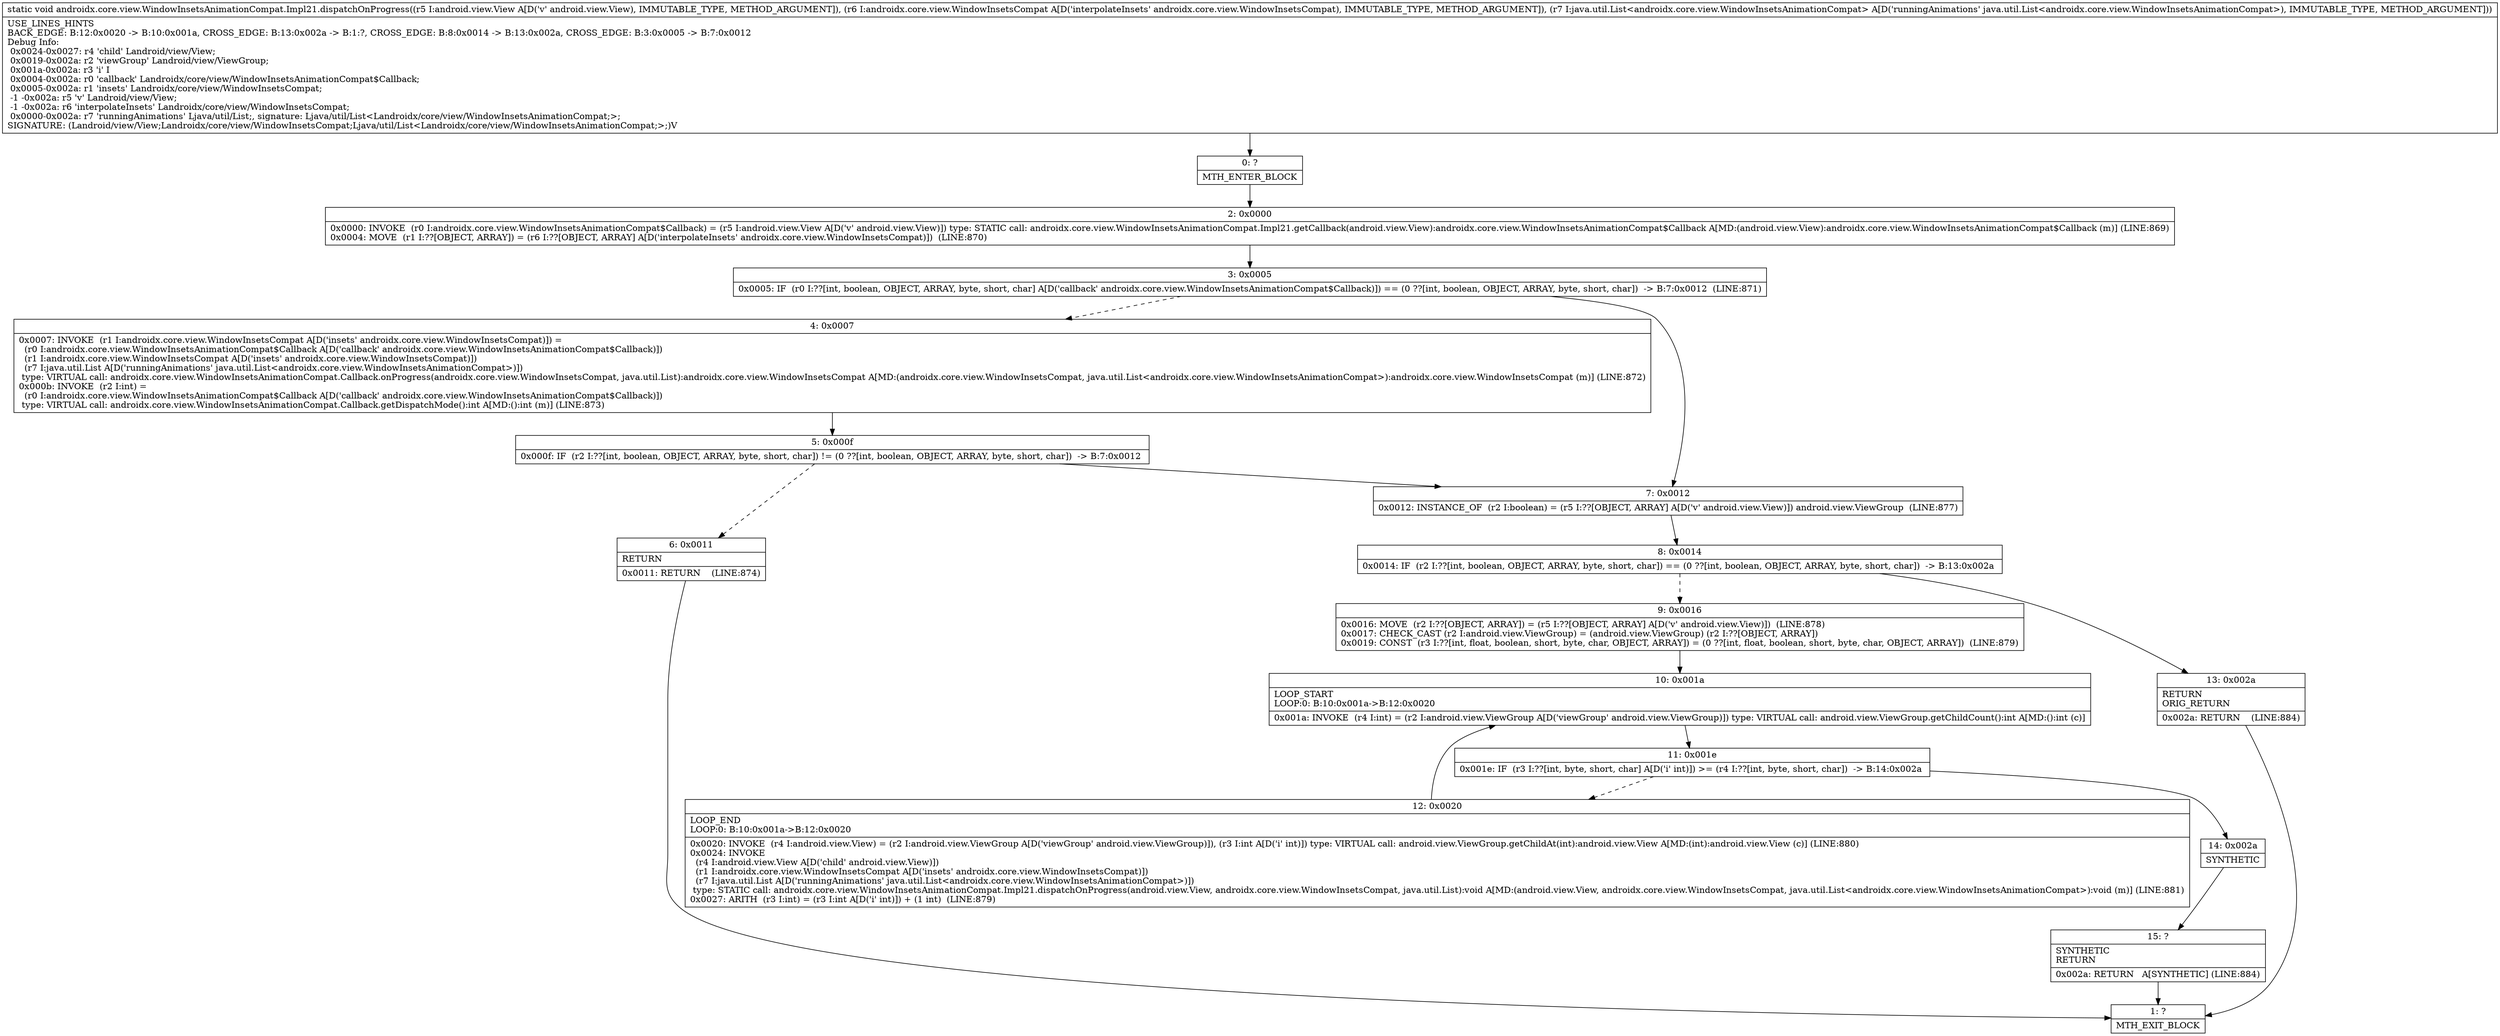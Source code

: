 digraph "CFG forandroidx.core.view.WindowInsetsAnimationCompat.Impl21.dispatchOnProgress(Landroid\/view\/View;Landroidx\/core\/view\/WindowInsetsCompat;Ljava\/util\/List;)V" {
Node_0 [shape=record,label="{0\:\ ?|MTH_ENTER_BLOCK\l}"];
Node_2 [shape=record,label="{2\:\ 0x0000|0x0000: INVOKE  (r0 I:androidx.core.view.WindowInsetsAnimationCompat$Callback) = (r5 I:android.view.View A[D('v' android.view.View)]) type: STATIC call: androidx.core.view.WindowInsetsAnimationCompat.Impl21.getCallback(android.view.View):androidx.core.view.WindowInsetsAnimationCompat$Callback A[MD:(android.view.View):androidx.core.view.WindowInsetsAnimationCompat$Callback (m)] (LINE:869)\l0x0004: MOVE  (r1 I:??[OBJECT, ARRAY]) = (r6 I:??[OBJECT, ARRAY] A[D('interpolateInsets' androidx.core.view.WindowInsetsCompat)])  (LINE:870)\l}"];
Node_3 [shape=record,label="{3\:\ 0x0005|0x0005: IF  (r0 I:??[int, boolean, OBJECT, ARRAY, byte, short, char] A[D('callback' androidx.core.view.WindowInsetsAnimationCompat$Callback)]) == (0 ??[int, boolean, OBJECT, ARRAY, byte, short, char])  \-\> B:7:0x0012  (LINE:871)\l}"];
Node_4 [shape=record,label="{4\:\ 0x0007|0x0007: INVOKE  (r1 I:androidx.core.view.WindowInsetsCompat A[D('insets' androidx.core.view.WindowInsetsCompat)]) = \l  (r0 I:androidx.core.view.WindowInsetsAnimationCompat$Callback A[D('callback' androidx.core.view.WindowInsetsAnimationCompat$Callback)])\l  (r1 I:androidx.core.view.WindowInsetsCompat A[D('insets' androidx.core.view.WindowInsetsCompat)])\l  (r7 I:java.util.List A[D('runningAnimations' java.util.List\<androidx.core.view.WindowInsetsAnimationCompat\>)])\l type: VIRTUAL call: androidx.core.view.WindowInsetsAnimationCompat.Callback.onProgress(androidx.core.view.WindowInsetsCompat, java.util.List):androidx.core.view.WindowInsetsCompat A[MD:(androidx.core.view.WindowInsetsCompat, java.util.List\<androidx.core.view.WindowInsetsAnimationCompat\>):androidx.core.view.WindowInsetsCompat (m)] (LINE:872)\l0x000b: INVOKE  (r2 I:int) = \l  (r0 I:androidx.core.view.WindowInsetsAnimationCompat$Callback A[D('callback' androidx.core.view.WindowInsetsAnimationCompat$Callback)])\l type: VIRTUAL call: androidx.core.view.WindowInsetsAnimationCompat.Callback.getDispatchMode():int A[MD:():int (m)] (LINE:873)\l}"];
Node_5 [shape=record,label="{5\:\ 0x000f|0x000f: IF  (r2 I:??[int, boolean, OBJECT, ARRAY, byte, short, char]) != (0 ??[int, boolean, OBJECT, ARRAY, byte, short, char])  \-\> B:7:0x0012 \l}"];
Node_6 [shape=record,label="{6\:\ 0x0011|RETURN\l|0x0011: RETURN    (LINE:874)\l}"];
Node_1 [shape=record,label="{1\:\ ?|MTH_EXIT_BLOCK\l}"];
Node_7 [shape=record,label="{7\:\ 0x0012|0x0012: INSTANCE_OF  (r2 I:boolean) = (r5 I:??[OBJECT, ARRAY] A[D('v' android.view.View)]) android.view.ViewGroup  (LINE:877)\l}"];
Node_8 [shape=record,label="{8\:\ 0x0014|0x0014: IF  (r2 I:??[int, boolean, OBJECT, ARRAY, byte, short, char]) == (0 ??[int, boolean, OBJECT, ARRAY, byte, short, char])  \-\> B:13:0x002a \l}"];
Node_9 [shape=record,label="{9\:\ 0x0016|0x0016: MOVE  (r2 I:??[OBJECT, ARRAY]) = (r5 I:??[OBJECT, ARRAY] A[D('v' android.view.View)])  (LINE:878)\l0x0017: CHECK_CAST (r2 I:android.view.ViewGroup) = (android.view.ViewGroup) (r2 I:??[OBJECT, ARRAY]) \l0x0019: CONST  (r3 I:??[int, float, boolean, short, byte, char, OBJECT, ARRAY]) = (0 ??[int, float, boolean, short, byte, char, OBJECT, ARRAY])  (LINE:879)\l}"];
Node_10 [shape=record,label="{10\:\ 0x001a|LOOP_START\lLOOP:0: B:10:0x001a\-\>B:12:0x0020\l|0x001a: INVOKE  (r4 I:int) = (r2 I:android.view.ViewGroup A[D('viewGroup' android.view.ViewGroup)]) type: VIRTUAL call: android.view.ViewGroup.getChildCount():int A[MD:():int (c)]\l}"];
Node_11 [shape=record,label="{11\:\ 0x001e|0x001e: IF  (r3 I:??[int, byte, short, char] A[D('i' int)]) \>= (r4 I:??[int, byte, short, char])  \-\> B:14:0x002a \l}"];
Node_12 [shape=record,label="{12\:\ 0x0020|LOOP_END\lLOOP:0: B:10:0x001a\-\>B:12:0x0020\l|0x0020: INVOKE  (r4 I:android.view.View) = (r2 I:android.view.ViewGroup A[D('viewGroup' android.view.ViewGroup)]), (r3 I:int A[D('i' int)]) type: VIRTUAL call: android.view.ViewGroup.getChildAt(int):android.view.View A[MD:(int):android.view.View (c)] (LINE:880)\l0x0024: INVOKE  \l  (r4 I:android.view.View A[D('child' android.view.View)])\l  (r1 I:androidx.core.view.WindowInsetsCompat A[D('insets' androidx.core.view.WindowInsetsCompat)])\l  (r7 I:java.util.List A[D('runningAnimations' java.util.List\<androidx.core.view.WindowInsetsAnimationCompat\>)])\l type: STATIC call: androidx.core.view.WindowInsetsAnimationCompat.Impl21.dispatchOnProgress(android.view.View, androidx.core.view.WindowInsetsCompat, java.util.List):void A[MD:(android.view.View, androidx.core.view.WindowInsetsCompat, java.util.List\<androidx.core.view.WindowInsetsAnimationCompat\>):void (m)] (LINE:881)\l0x0027: ARITH  (r3 I:int) = (r3 I:int A[D('i' int)]) + (1 int)  (LINE:879)\l}"];
Node_14 [shape=record,label="{14\:\ 0x002a|SYNTHETIC\l}"];
Node_15 [shape=record,label="{15\:\ ?|SYNTHETIC\lRETURN\l|0x002a: RETURN   A[SYNTHETIC] (LINE:884)\l}"];
Node_13 [shape=record,label="{13\:\ 0x002a|RETURN\lORIG_RETURN\l|0x002a: RETURN    (LINE:884)\l}"];
MethodNode[shape=record,label="{static void androidx.core.view.WindowInsetsAnimationCompat.Impl21.dispatchOnProgress((r5 I:android.view.View A[D('v' android.view.View), IMMUTABLE_TYPE, METHOD_ARGUMENT]), (r6 I:androidx.core.view.WindowInsetsCompat A[D('interpolateInsets' androidx.core.view.WindowInsetsCompat), IMMUTABLE_TYPE, METHOD_ARGUMENT]), (r7 I:java.util.List\<androidx.core.view.WindowInsetsAnimationCompat\> A[D('runningAnimations' java.util.List\<androidx.core.view.WindowInsetsAnimationCompat\>), IMMUTABLE_TYPE, METHOD_ARGUMENT]))  | USE_LINES_HINTS\lBACK_EDGE: B:12:0x0020 \-\> B:10:0x001a, CROSS_EDGE: B:13:0x002a \-\> B:1:?, CROSS_EDGE: B:8:0x0014 \-\> B:13:0x002a, CROSS_EDGE: B:3:0x0005 \-\> B:7:0x0012\lDebug Info:\l  0x0024\-0x0027: r4 'child' Landroid\/view\/View;\l  0x0019\-0x002a: r2 'viewGroup' Landroid\/view\/ViewGroup;\l  0x001a\-0x002a: r3 'i' I\l  0x0004\-0x002a: r0 'callback' Landroidx\/core\/view\/WindowInsetsAnimationCompat$Callback;\l  0x0005\-0x002a: r1 'insets' Landroidx\/core\/view\/WindowInsetsCompat;\l  \-1 \-0x002a: r5 'v' Landroid\/view\/View;\l  \-1 \-0x002a: r6 'interpolateInsets' Landroidx\/core\/view\/WindowInsetsCompat;\l  0x0000\-0x002a: r7 'runningAnimations' Ljava\/util\/List;, signature: Ljava\/util\/List\<Landroidx\/core\/view\/WindowInsetsAnimationCompat;\>;\lSIGNATURE: (Landroid\/view\/View;Landroidx\/core\/view\/WindowInsetsCompat;Ljava\/util\/List\<Landroidx\/core\/view\/WindowInsetsAnimationCompat;\>;)V\l}"];
MethodNode -> Node_0;Node_0 -> Node_2;
Node_2 -> Node_3;
Node_3 -> Node_4[style=dashed];
Node_3 -> Node_7;
Node_4 -> Node_5;
Node_5 -> Node_6[style=dashed];
Node_5 -> Node_7;
Node_6 -> Node_1;
Node_7 -> Node_8;
Node_8 -> Node_9[style=dashed];
Node_8 -> Node_13;
Node_9 -> Node_10;
Node_10 -> Node_11;
Node_11 -> Node_12[style=dashed];
Node_11 -> Node_14;
Node_12 -> Node_10;
Node_14 -> Node_15;
Node_15 -> Node_1;
Node_13 -> Node_1;
}

